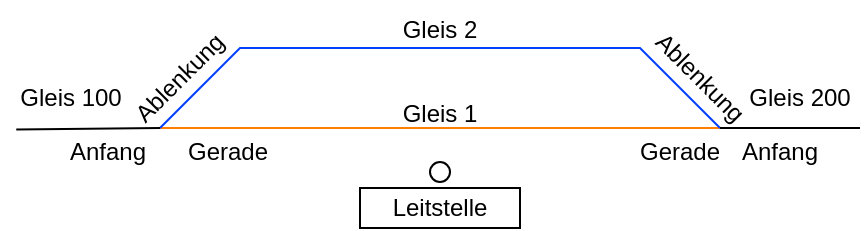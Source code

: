 <mxfile version="24.0.3" type="github">
  <diagram name="Page-1" id="MNpvDhinYIVKgFokDUD7">
    <mxGraphModel dx="980" dy="525" grid="1" gridSize="10" guides="1" tooltips="1" connect="1" arrows="1" fold="1" page="1" pageScale="1" pageWidth="850" pageHeight="1100" math="0" shadow="0">
      <root>
        <mxCell id="0" />
        <mxCell id="1" parent="0" />
        <mxCell id="qbAr8CiwFzu9fodnG-jA-8" value="Anfang" style="text;html=1;align=center;verticalAlign=middle;whiteSpace=wrap;rounded=0;" parent="1" vertex="1">
          <mxGeometry x="360" y="77" width="60" height="30" as="geometry" />
        </mxCell>
        <mxCell id="qbAr8CiwFzu9fodnG-jA-3" value="Anfang" style="text;html=1;align=center;verticalAlign=middle;whiteSpace=wrap;rounded=0;" parent="1" vertex="1">
          <mxGeometry x="24" y="77" width="60" height="30" as="geometry" />
        </mxCell>
        <mxCell id="qbAr8CiwFzu9fodnG-jA-4" value="Ablenkung" style="text;html=1;align=center;verticalAlign=middle;whiteSpace=wrap;rounded=0;rotation=-45;" parent="1" vertex="1">
          <mxGeometry x="60" y="40" width="60" height="30" as="geometry" />
        </mxCell>
        <mxCell id="qbAr8CiwFzu9fodnG-jA-5" value="Gerade" style="text;html=1;align=center;verticalAlign=middle;whiteSpace=wrap;rounded=0;" parent="1" vertex="1">
          <mxGeometry x="84" y="77" width="60" height="30" as="geometry" />
        </mxCell>
        <mxCell id="qbAr8CiwFzu9fodnG-jA-7" value="Gerade" style="text;html=1;align=center;verticalAlign=middle;whiteSpace=wrap;rounded=0;" parent="1" vertex="1">
          <mxGeometry x="310" y="77" width="60" height="30" as="geometry" />
        </mxCell>
        <mxCell id="qbAr8CiwFzu9fodnG-jA-9" value="Ablenkung" style="text;html=1;align=center;verticalAlign=middle;whiteSpace=wrap;rounded=0;rotation=45;" parent="1" vertex="1">
          <mxGeometry x="320" y="40" width="60" height="30" as="geometry" />
        </mxCell>
        <mxCell id="eLje1S4wmRh149E8_loH-1" value="Gleis 1" style="text;html=1;align=center;verticalAlign=middle;whiteSpace=wrap;rounded=0;" parent="1" vertex="1">
          <mxGeometry x="190" y="58" width="60" height="30" as="geometry" />
        </mxCell>
        <mxCell id="T3QLezHUlxtS88Swqt75-1" value="Gleis 100" style="text;html=1;align=center;verticalAlign=middle;resizable=0;points=[];autosize=1;strokeColor=none;fillColor=none;" vertex="1" parent="1">
          <mxGeometry y="50" width="70" height="30" as="geometry" />
        </mxCell>
        <mxCell id="eLje1S4wmRh149E8_loH-2" value="Gleis 2" style="text;html=1;align=center;verticalAlign=middle;whiteSpace=wrap;rounded=0;" parent="1" vertex="1">
          <mxGeometry x="190" y="16" width="60" height="30" as="geometry" />
        </mxCell>
        <mxCell id="T3QLezHUlxtS88Swqt75-2" value="Gleis 200" style="text;html=1;align=center;verticalAlign=middle;whiteSpace=wrap;rounded=0;" vertex="1" parent="1">
          <mxGeometry x="370" y="50" width="60" height="30" as="geometry" />
        </mxCell>
        <mxCell id="qbAr8CiwFzu9fodnG-jA-1" value="" style="endArrow=none;html=1;rounded=0;strokeColor=#FF8000;" parent="1" edge="1">
          <mxGeometry width="50" height="50" relative="1" as="geometry">
            <mxPoint x="80" y="80" as="sourcePoint" />
            <mxPoint x="360" y="80" as="targetPoint" />
          </mxGeometry>
        </mxCell>
        <mxCell id="qbAr8CiwFzu9fodnG-jA-2" value="" style="endArrow=none;html=1;rounded=0;strokeColor=#0040ff;" parent="1" edge="1">
          <mxGeometry width="50" height="50" relative="1" as="geometry">
            <mxPoint x="80" y="80" as="sourcePoint" />
            <mxPoint x="360" y="80" as="targetPoint" />
            <Array as="points">
              <mxPoint x="120" y="40" />
              <mxPoint x="320" y="40" />
            </Array>
          </mxGeometry>
        </mxCell>
        <mxCell id="xOhPQXUJzqTKtI1670NW-1" value="" style="ellipse;whiteSpace=wrap;html=1;aspect=fixed;" parent="1" vertex="1">
          <mxGeometry x="215" y="97" width="10" height="10" as="geometry" />
        </mxCell>
        <mxCell id="xOhPQXUJzqTKtI1670NW-2" value="Leitstelle" style="rounded=0;whiteSpace=wrap;html=1;" parent="1" vertex="1">
          <mxGeometry x="180" y="110" width="80" height="20" as="geometry" />
        </mxCell>
        <mxCell id="T3QLezHUlxtS88Swqt75-4" value="" style="endArrow=none;html=1;rounded=0;exitX=0.116;exitY=1.024;exitDx=0;exitDy=0;exitPerimeter=0;" edge="1" parent="1" source="T3QLezHUlxtS88Swqt75-1">
          <mxGeometry width="50" height="50" relative="1" as="geometry">
            <mxPoint x="-10" y="130" as="sourcePoint" />
            <mxPoint x="80" y="80" as="targetPoint" />
          </mxGeometry>
        </mxCell>
        <mxCell id="T3QLezHUlxtS88Swqt75-5" value="" style="endArrow=none;html=1;rounded=0;" edge="1" parent="1">
          <mxGeometry width="50" height="50" relative="1" as="geometry">
            <mxPoint x="360" y="80" as="sourcePoint" />
            <mxPoint x="430" y="80" as="targetPoint" />
          </mxGeometry>
        </mxCell>
      </root>
    </mxGraphModel>
  </diagram>
</mxfile>
